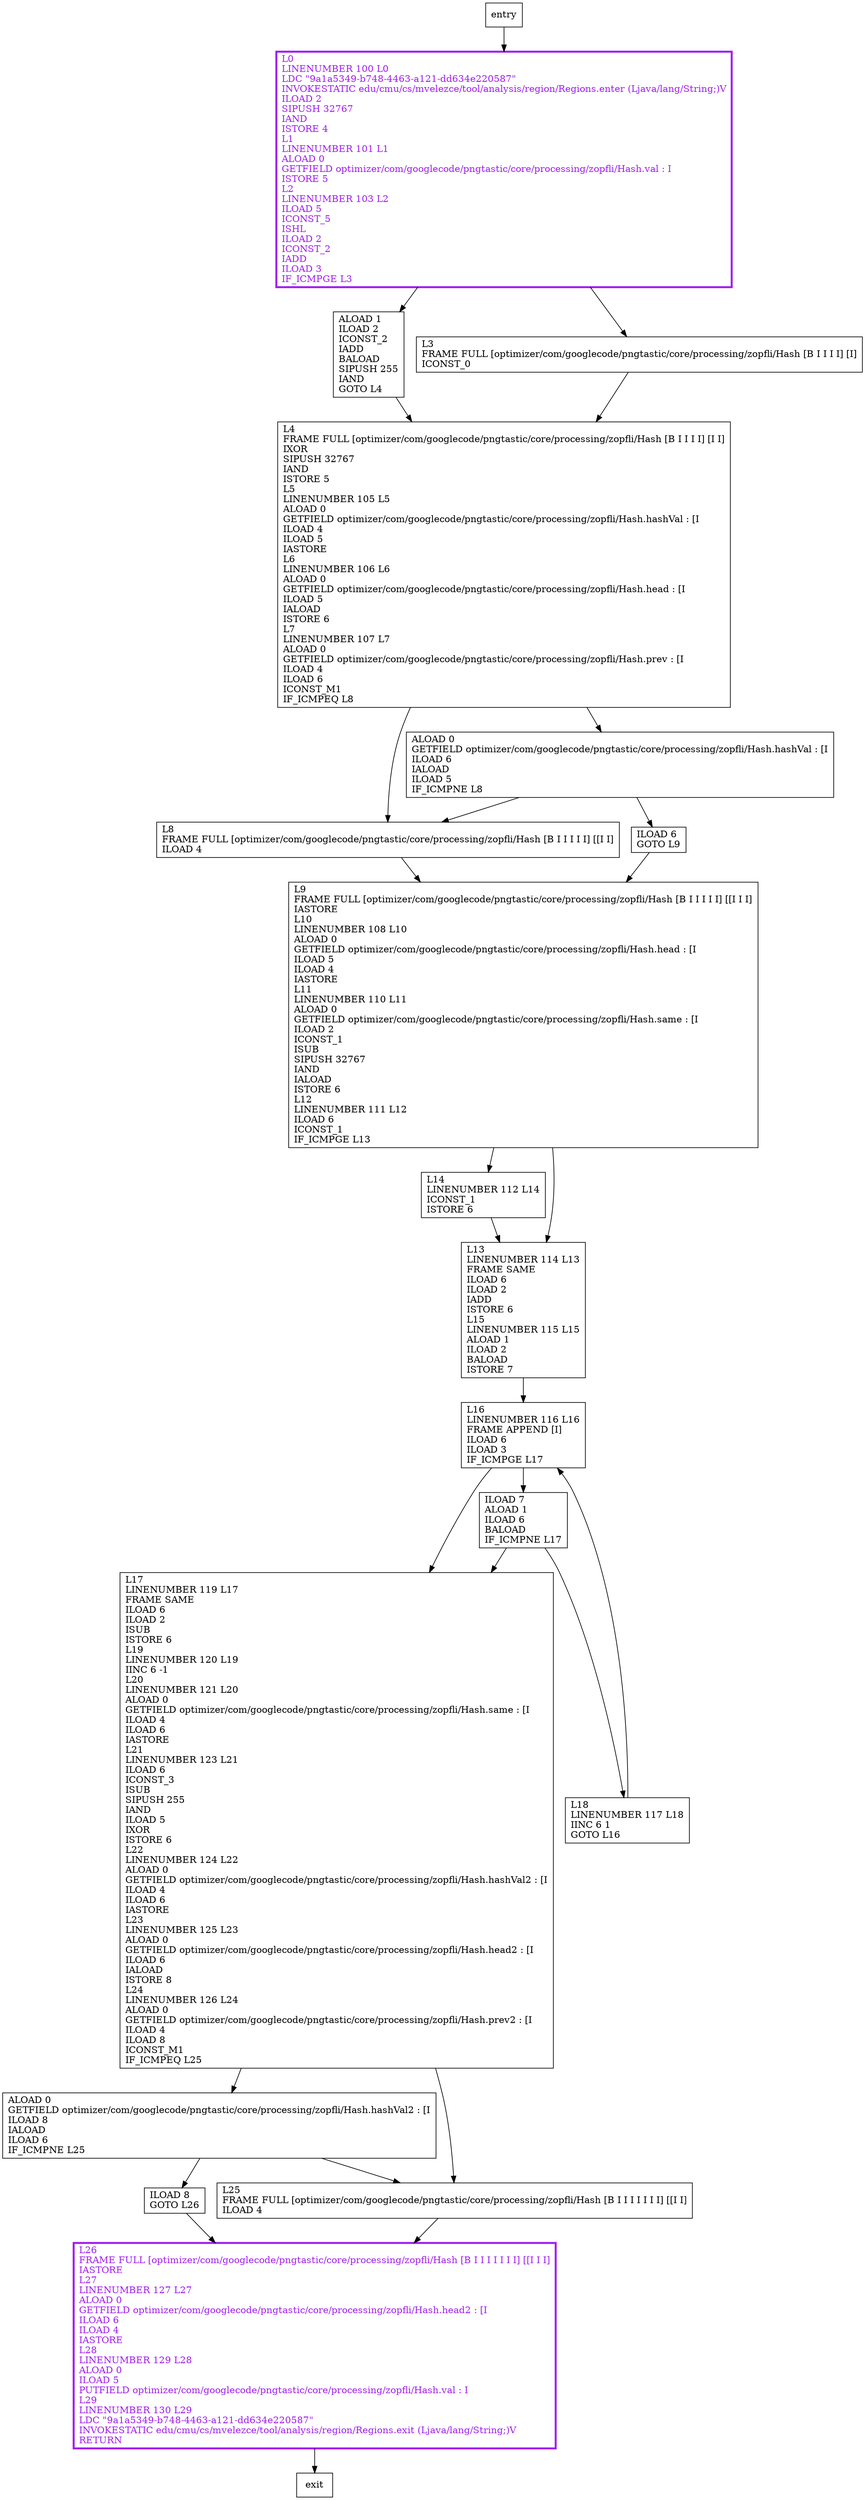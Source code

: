 digraph updateHash {
node [shape=record];
84911660 [label="L4\lFRAME FULL [optimizer/com/googlecode/pngtastic/core/processing/zopfli/Hash [B I I I I] [I I]\lIXOR\lSIPUSH 32767\lIAND\lISTORE 5\lL5\lLINENUMBER 105 L5\lALOAD 0\lGETFIELD optimizer/com/googlecode/pngtastic/core/processing/zopfli/Hash.hashVal : [I\lILOAD 4\lILOAD 5\lIASTORE\lL6\lLINENUMBER 106 L6\lALOAD 0\lGETFIELD optimizer/com/googlecode/pngtastic/core/processing/zopfli/Hash.head : [I\lILOAD 5\lIALOAD\lISTORE 6\lL7\lLINENUMBER 107 L7\lALOAD 0\lGETFIELD optimizer/com/googlecode/pngtastic/core/processing/zopfli/Hash.prev : [I\lILOAD 4\lILOAD 6\lICONST_M1\lIF_ICMPEQ L8\l"];
1500062807 [label="L8\lFRAME FULL [optimizer/com/googlecode/pngtastic/core/processing/zopfli/Hash [B I I I I I] [[I I]\lILOAD 4\l"];
573928657 [label="ALOAD 0\lGETFIELD optimizer/com/googlecode/pngtastic/core/processing/zopfli/Hash.hashVal2 : [I\lILOAD 8\lIALOAD\lILOAD 6\lIF_ICMPNE L25\l"];
803224236 [label="ALOAD 0\lGETFIELD optimizer/com/googlecode/pngtastic/core/processing/zopfli/Hash.hashVal : [I\lILOAD 6\lIALOAD\lILOAD 5\lIF_ICMPNE L8\l"];
830322930 [label="L0\lLINENUMBER 100 L0\lLDC \"9a1a5349-b748-4463-a121-dd634e220587\"\lINVOKESTATIC edu/cmu/cs/mvelezce/tool/analysis/region/Regions.enter (Ljava/lang/String;)V\lILOAD 2\lSIPUSH 32767\lIAND\lISTORE 4\lL1\lLINENUMBER 101 L1\lALOAD 0\lGETFIELD optimizer/com/googlecode/pngtastic/core/processing/zopfli/Hash.val : I\lISTORE 5\lL2\lLINENUMBER 103 L2\lILOAD 5\lICONST_5\lISHL\lILOAD 2\lICONST_2\lIADD\lILOAD 3\lIF_ICMPGE L3\l"];
2015568553 [label="ILOAD 8\lGOTO L26\l"];
340404118 [label="ALOAD 1\lILOAD 2\lICONST_2\lIADD\lBALOAD\lSIPUSH 255\lIAND\lGOTO L4\l"];
573213372 [label="L3\lFRAME FULL [optimizer/com/googlecode/pngtastic/core/processing/zopfli/Hash [B I I I I] [I]\lICONST_0\l"];
1783877201 [label="ILOAD 6\lGOTO L9\l"];
1676738824 [label="ILOAD 7\lALOAD 1\lILOAD 6\lBALOAD\lIF_ICMPNE L17\l"];
1235731884 [label="L25\lFRAME FULL [optimizer/com/googlecode/pngtastic/core/processing/zopfli/Hash [B I I I I I I I] [[I I]\lILOAD 4\l"];
383942169 [label="L16\lLINENUMBER 116 L16\lFRAME APPEND [I]\lILOAD 6\lILOAD 3\lIF_ICMPGE L17\l"];
311770097 [label="L9\lFRAME FULL [optimizer/com/googlecode/pngtastic/core/processing/zopfli/Hash [B I I I I I] [[I I I]\lIASTORE\lL10\lLINENUMBER 108 L10\lALOAD 0\lGETFIELD optimizer/com/googlecode/pngtastic/core/processing/zopfli/Hash.head : [I\lILOAD 5\lILOAD 4\lIASTORE\lL11\lLINENUMBER 110 L11\lALOAD 0\lGETFIELD optimizer/com/googlecode/pngtastic/core/processing/zopfli/Hash.same : [I\lILOAD 2\lICONST_1\lISUB\lSIPUSH 32767\lIAND\lIALOAD\lISTORE 6\lL12\lLINENUMBER 111 L12\lILOAD 6\lICONST_1\lIF_ICMPGE L13\l"];
743801287 [label="L14\lLINENUMBER 112 L14\lICONST_1\lISTORE 6\l"];
1484841818 [label="L17\lLINENUMBER 119 L17\lFRAME SAME\lILOAD 6\lILOAD 2\lISUB\lISTORE 6\lL19\lLINENUMBER 120 L19\lIINC 6 -1\lL20\lLINENUMBER 121 L20\lALOAD 0\lGETFIELD optimizer/com/googlecode/pngtastic/core/processing/zopfli/Hash.same : [I\lILOAD 4\lILOAD 6\lIASTORE\lL21\lLINENUMBER 123 L21\lILOAD 6\lICONST_3\lISUB\lSIPUSH 255\lIAND\lILOAD 5\lIXOR\lISTORE 6\lL22\lLINENUMBER 124 L22\lALOAD 0\lGETFIELD optimizer/com/googlecode/pngtastic/core/processing/zopfli/Hash.hashVal2 : [I\lILOAD 4\lILOAD 6\lIASTORE\lL23\lLINENUMBER 125 L23\lALOAD 0\lGETFIELD optimizer/com/googlecode/pngtastic/core/processing/zopfli/Hash.head2 : [I\lILOAD 6\lIALOAD\lISTORE 8\lL24\lLINENUMBER 126 L24\lALOAD 0\lGETFIELD optimizer/com/googlecode/pngtastic/core/processing/zopfli/Hash.prev2 : [I\lILOAD 4\lILOAD 8\lICONST_M1\lIF_ICMPEQ L25\l"];
2108987650 [label="L26\lFRAME FULL [optimizer/com/googlecode/pngtastic/core/processing/zopfli/Hash [B I I I I I I I] [[I I I]\lIASTORE\lL27\lLINENUMBER 127 L27\lALOAD 0\lGETFIELD optimizer/com/googlecode/pngtastic/core/processing/zopfli/Hash.head2 : [I\lILOAD 6\lILOAD 4\lIASTORE\lL28\lLINENUMBER 129 L28\lALOAD 0\lILOAD 5\lPUTFIELD optimizer/com/googlecode/pngtastic/core/processing/zopfli/Hash.val : I\lL29\lLINENUMBER 130 L29\lLDC \"9a1a5349-b748-4463-a121-dd634e220587\"\lINVOKESTATIC edu/cmu/cs/mvelezce/tool/analysis/region/Regions.exit (Ljava/lang/String;)V\lRETURN\l"];
372874912 [label="L18\lLINENUMBER 117 L18\lIINC 6 1\lGOTO L16\l"];
47119976 [label="L13\lLINENUMBER 114 L13\lFRAME SAME\lILOAD 6\lILOAD 2\lIADD\lISTORE 6\lL15\lLINENUMBER 115 L15\lALOAD 1\lILOAD 2\lBALOAD\lISTORE 7\l"];
entry;
exit;
84911660 -> 1500062807;
84911660 -> 803224236;
1500062807 -> 311770097;
573928657 -> 1235731884;
573928657 -> 2015568553;
803224236 -> 1500062807;
803224236 -> 1783877201;
830322930 -> 340404118;
830322930 -> 573213372;
2015568553 -> 2108987650;
340404118 -> 84911660;
573213372 -> 84911660;
1783877201 -> 311770097;
1676738824 -> 1484841818;
1676738824 -> 372874912;
1235731884 -> 2108987650;
entry -> 830322930;
383942169 -> 1676738824;
383942169 -> 1484841818;
311770097 -> 743801287;
311770097 -> 47119976;
743801287 -> 47119976;
1484841818 -> 1235731884;
1484841818 -> 573928657;
2108987650 -> exit;
372874912 -> 383942169;
47119976 -> 383942169;
830322930[fontcolor="purple", penwidth=3, color="purple"];
2108987650[fontcolor="purple", penwidth=3, color="purple"];
}
